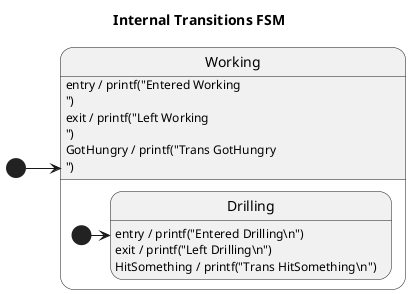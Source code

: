 @startuml
title Internal Transitions FSM

[*] -> Working

state Working {
    [*] -> Drilling

    Drilling : entry / printf("Entered Drilling\\n")
    Drilling : exit / printf("Left Drilling\\n")
    Drilling : HitSomething / printf("Trans HitSomething\\n")
}

Working : entry / printf("Entered Working\\n")
Working : exit / printf("Left Working\\n")
Working : GotHungry / printf("Trans GotHungry\\n")
